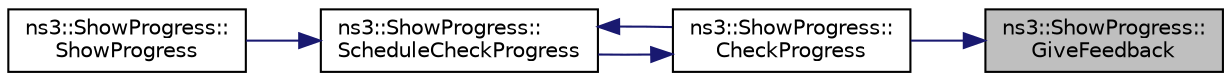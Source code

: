digraph "ns3::ShowProgress::GiveFeedback"
{
 // LATEX_PDF_SIZE
  edge [fontname="Helvetica",fontsize="10",labelfontname="Helvetica",labelfontsize="10"];
  node [fontname="Helvetica",fontsize="10",shape=record];
  rankdir="RL";
  Node1 [label="ns3::ShowProgress::\lGiveFeedback",height=0.2,width=0.4,color="black", fillcolor="grey75", style="filled", fontcolor="black",tooltip="Show execution progress."];
  Node1 -> Node2 [dir="back",color="midnightblue",fontsize="10",style="solid",fontname="Helvetica"];
  Node2 [label="ns3::ShowProgress::\lCheckProgress",height=0.2,width=0.4,color="black", fillcolor="white", style="filled",URL="$classns3_1_1_show_progress.html#a49719b055f8012ca440105a7a0938180",tooltip="Check on execution progress."];
  Node2 -> Node3 [dir="back",color="midnightblue",fontsize="10",style="solid",fontname="Helvetica"];
  Node3 [label="ns3::ShowProgress::\lScheduleCheckProgress",height=0.2,width=0.4,color="black", fillcolor="white", style="filled",URL="$classns3_1_1_show_progress.html#aca4d1a937bce4f1d6333009985017de2",tooltip="Schedule the next CheckProgress."];
  Node3 -> Node4 [dir="back",color="midnightblue",fontsize="10",style="solid",fontname="Helvetica"];
  Node4 [label="ns3::ShowProgress::\lShowProgress",height=0.2,width=0.4,color="black", fillcolor="white", style="filled",URL="$classns3_1_1_show_progress.html#a4519023c0e05223634c852e97543ca2f",tooltip="Constructor."];
  Node3 -> Node2 [dir="back",color="midnightblue",fontsize="10",style="solid",fontname="Helvetica"];
}
